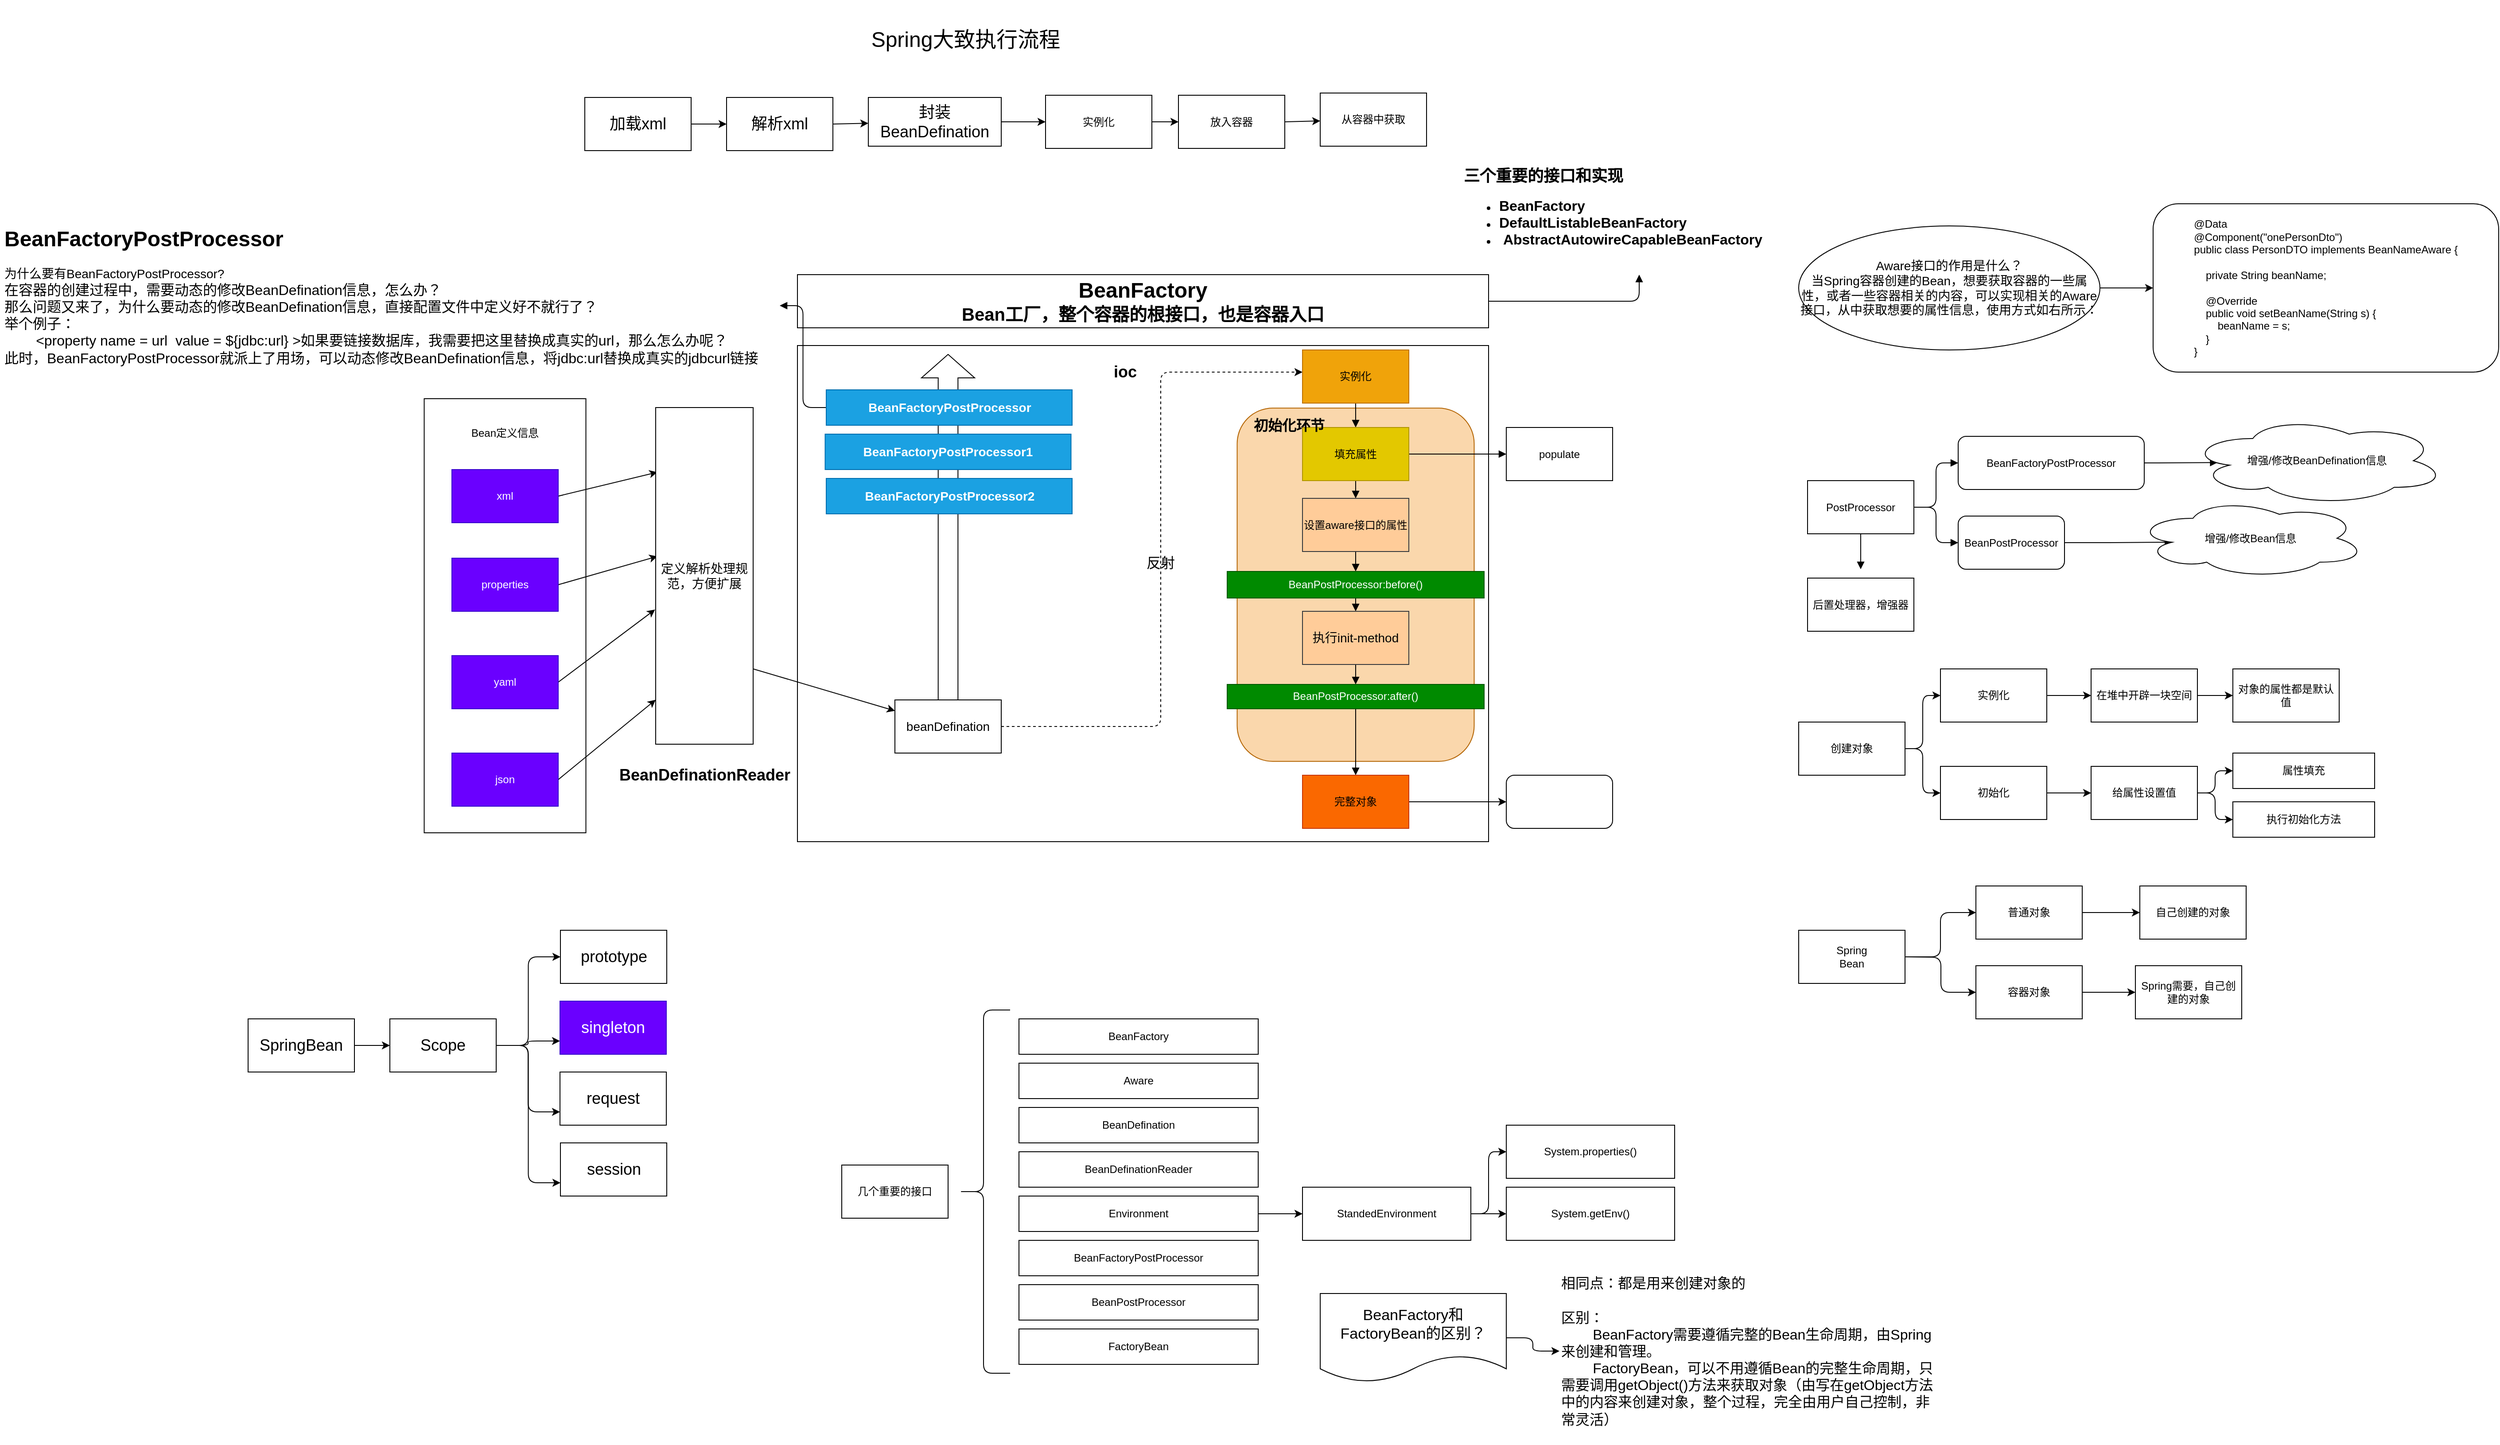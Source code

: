 <mxfile>
    <diagram id="cApB70MFTi6iOSX3uqk2" name="Page-1">
        <mxGraphModel dx="2014" dy="1150" grid="1" gridSize="10" guides="1" tooltips="1" connect="1" arrows="1" fold="1" page="1" pageScale="1" pageWidth="1000000" pageHeight="1000000" math="0" shadow="0">
            <root>
                <mxCell id="0"/>
                <mxCell id="1" parent="0"/>
                <mxCell id="14" value="" style="rounded=0;whiteSpace=wrap;html=1;" parent="1" vertex="1">
                    <mxGeometry x="1380" y="840" width="780" height="560" as="geometry"/>
                </mxCell>
                <mxCell id="127" value="" style="rounded=1;whiteSpace=wrap;html=1;fillColor=#fad7ac;strokeColor=#b46504;align=left;" parent="1" vertex="1">
                    <mxGeometry x="1876.25" y="910.63" width="267.5" height="398.75" as="geometry"/>
                </mxCell>
                <mxCell id="101" value="" style="rounded=0;whiteSpace=wrap;html=1;" parent="1" vertex="1">
                    <mxGeometry x="958.75" y="900" width="182.5" height="490" as="geometry"/>
                </mxCell>
                <mxCell id="8" style="edgeStyle=none;html=1;exitX=1;exitY=0.5;exitDx=0;exitDy=0;" parent="1" source="2" target="3" edge="1">
                    <mxGeometry relative="1" as="geometry"/>
                </mxCell>
                <mxCell id="2" value="&lt;font style=&quot;font-size: 18px&quot;&gt;加载xml&lt;/font&gt;" style="rounded=0;whiteSpace=wrap;html=1;" parent="1" vertex="1">
                    <mxGeometry x="1140" y="560" width="120" height="60" as="geometry"/>
                </mxCell>
                <mxCell id="9" style="edgeStyle=none;html=1;exitX=1;exitY=0.5;exitDx=0;exitDy=0;" parent="1" source="3" target="4" edge="1">
                    <mxGeometry relative="1" as="geometry"/>
                </mxCell>
                <mxCell id="3" value="&lt;font style=&quot;font-size: 18px&quot;&gt;解析xml&lt;/font&gt;" style="rounded=0;whiteSpace=wrap;html=1;" parent="1" vertex="1">
                    <mxGeometry x="1300" y="560" width="120" height="60" as="geometry"/>
                </mxCell>
                <mxCell id="10" style="edgeStyle=none;html=1;exitX=1;exitY=0.5;exitDx=0;exitDy=0;" parent="1" source="4" target="5" edge="1">
                    <mxGeometry relative="1" as="geometry"/>
                </mxCell>
                <mxCell id="4" value="&lt;font style=&quot;font-size: 18px&quot;&gt;封装BeanDefination&lt;/font&gt;" style="rounded=0;whiteSpace=wrap;html=1;" parent="1" vertex="1">
                    <mxGeometry x="1460" y="560" width="150" height="55" as="geometry"/>
                </mxCell>
                <mxCell id="11" style="edgeStyle=none;html=1;exitX=1;exitY=0.5;exitDx=0;exitDy=0;" parent="1" source="5" target="6" edge="1">
                    <mxGeometry relative="1" as="geometry"/>
                </mxCell>
                <mxCell id="5" value="实例化" style="rounded=0;whiteSpace=wrap;html=1;" parent="1" vertex="1">
                    <mxGeometry x="1660" y="557.5" width="120" height="60" as="geometry"/>
                </mxCell>
                <mxCell id="12" style="edgeStyle=none;html=1;exitX=1;exitY=0.5;exitDx=0;exitDy=0;" parent="1" source="6" target="7" edge="1">
                    <mxGeometry relative="1" as="geometry"/>
                </mxCell>
                <mxCell id="6" value="放入容器" style="rounded=0;whiteSpace=wrap;html=1;" parent="1" vertex="1">
                    <mxGeometry x="1810" y="557.5" width="120" height="60" as="geometry"/>
                </mxCell>
                <mxCell id="7" value="从容器中获取" style="rounded=0;whiteSpace=wrap;html=1;" parent="1" vertex="1">
                    <mxGeometry x="1970" y="555" width="120" height="60" as="geometry"/>
                </mxCell>
                <mxCell id="13" value="&lt;font style=&quot;font-size: 24px&quot;&gt;Spring大致执行流程&lt;/font&gt;" style="text;html=1;strokeColor=none;fillColor=none;align=center;verticalAlign=middle;whiteSpace=wrap;rounded=0;" parent="1" vertex="1">
                    <mxGeometry x="1390" y="450" width="360" height="90" as="geometry"/>
                </mxCell>
                <mxCell id="24" style="edgeStyle=none;html=1;exitX=1;exitY=0.5;exitDx=0;exitDy=0;entryX=0.017;entryY=0.192;entryDx=0;entryDy=0;entryPerimeter=0;" parent="1" source="15" target="19" edge="1">
                    <mxGeometry relative="1" as="geometry"/>
                </mxCell>
                <mxCell id="15" value="xml" style="rounded=0;whiteSpace=wrap;html=1;fillColor=#6a00ff;strokeColor=#3700CC;fontColor=#ffffff;" parent="1" vertex="1">
                    <mxGeometry x="990" y="980" width="120" height="60" as="geometry"/>
                </mxCell>
                <mxCell id="21" style="edgeStyle=none;html=1;exitX=1;exitY=0.5;exitDx=0;exitDy=0;entryX=0.017;entryY=0.442;entryDx=0;entryDy=0;entryPerimeter=0;" parent="1" source="16" target="19" edge="1">
                    <mxGeometry relative="1" as="geometry"/>
                </mxCell>
                <mxCell id="16" value="properties" style="rounded=0;whiteSpace=wrap;html=1;fillColor=#6a00ff;strokeColor=#3700CC;fontColor=#ffffff;" parent="1" vertex="1">
                    <mxGeometry x="990" y="1080" width="120" height="60" as="geometry"/>
                </mxCell>
                <mxCell id="22" style="edgeStyle=none;html=1;exitX=1;exitY=0.5;exitDx=0;exitDy=0;entryX=-0.006;entryY=0.6;entryDx=0;entryDy=0;entryPerimeter=0;" parent="1" source="17" target="19" edge="1">
                    <mxGeometry relative="1" as="geometry"/>
                </mxCell>
                <mxCell id="17" value="yaml" style="rounded=0;whiteSpace=wrap;html=1;fillColor=#6a00ff;strokeColor=#3700CC;fontColor=#ffffff;" parent="1" vertex="1">
                    <mxGeometry x="990" y="1190" width="120" height="60" as="geometry"/>
                </mxCell>
                <mxCell id="23" style="edgeStyle=none;html=1;exitX=1;exitY=0.5;exitDx=0;exitDy=0;entryX=0;entryY=0.868;entryDx=0;entryDy=0;entryPerimeter=0;" parent="1" source="18" target="19" edge="1">
                    <mxGeometry relative="1" as="geometry"/>
                </mxCell>
                <mxCell id="18" value="json" style="rounded=0;whiteSpace=wrap;html=1;fillColor=#6a00ff;strokeColor=#3700CC;fontColor=#ffffff;" parent="1" vertex="1">
                    <mxGeometry x="990" y="1300" width="120" height="60" as="geometry"/>
                </mxCell>
                <mxCell id="28" style="edgeStyle=none;html=1;exitX=1;exitY=0.75;exitDx=0;exitDy=0;" parent="1" target="27" edge="1">
                    <mxGeometry relative="1" as="geometry">
                        <mxPoint x="1330" y="1205" as="sourcePoint"/>
                    </mxGeometry>
                </mxCell>
                <mxCell id="19" value="&lt;font style=&quot;font-size: 14px&quot;&gt;定义解析处理规范，方便扩展&lt;/font&gt;" style="rounded=0;whiteSpace=wrap;html=1;" parent="1" vertex="1">
                    <mxGeometry x="1220" y="910" width="110" height="380" as="geometry"/>
                </mxCell>
                <mxCell id="35" style="edgeStyle=orthogonalEdgeStyle;html=1;exitX=1;exitY=0.5;exitDx=0;exitDy=0;dashed=1;" parent="1" source="27" target="31" edge="1">
                    <mxGeometry relative="1" as="geometry">
                        <mxPoint x="1950" y="890" as="targetPoint"/>
                        <Array as="points">
                            <mxPoint x="1790" y="1270"/>
                            <mxPoint x="1790" y="870"/>
                            <mxPoint x="1950" y="870"/>
                            <mxPoint x="1950" y="880"/>
                        </Array>
                    </mxGeometry>
                </mxCell>
                <mxCell id="27" value="&lt;font style=&quot;font-size: 14px&quot;&gt;beanDefination&lt;/font&gt;" style="rounded=0;whiteSpace=wrap;html=1;" parent="1" vertex="1">
                    <mxGeometry x="1490" y="1240" width="120" height="60" as="geometry"/>
                </mxCell>
                <mxCell id="29" value="&lt;font style=&quot;font-size: 18px&quot;&gt;&lt;b&gt;ioc&lt;/b&gt;&lt;/font&gt;" style="text;html=1;strokeColor=none;fillColor=none;align=center;verticalAlign=middle;whiteSpace=wrap;rounded=0;" parent="1" vertex="1">
                    <mxGeometry x="1640" y="820" width="220" height="100" as="geometry"/>
                </mxCell>
                <mxCell id="30" value="&lt;font style=&quot;font-size: 18px&quot;&gt;&lt;b&gt;BeanDefinationReader&lt;/b&gt;&lt;/font&gt;" style="text;html=1;strokeColor=none;fillColor=none;align=center;verticalAlign=middle;whiteSpace=wrap;rounded=0;" parent="1" vertex="1">
                    <mxGeometry x="1157.5" y="1290" width="235" height="70" as="geometry"/>
                </mxCell>
                <mxCell id="83" style="edgeStyle=orthogonalEdgeStyle;html=1;exitX=0.5;exitY=1;exitDx=0;exitDy=0;endArrow=block;endFill=1;" parent="1" source="31" target="82" edge="1">
                    <mxGeometry relative="1" as="geometry"/>
                </mxCell>
                <mxCell id="31" value="实例化" style="rounded=0;whiteSpace=wrap;html=1;fillColor=#f0a30a;strokeColor=#BD7000;fontColor=#000000;" parent="1" vertex="1">
                    <mxGeometry x="1950" y="845" width="120" height="60" as="geometry"/>
                </mxCell>
                <mxCell id="39" value="&lt;font style=&quot;font-size: 16px&quot;&gt;反射&lt;/font&gt;" style="text;html=1;strokeColor=none;fillColor=none;align=center;verticalAlign=middle;whiteSpace=wrap;rounded=0;fontSize=16;" parent="1" vertex="1">
                    <mxGeometry x="1730" y="1050" width="120" height="70" as="geometry"/>
                </mxCell>
                <mxCell id="42" style="edgeStyle=none;html=1;exitX=1;exitY=0.5;exitDx=0;exitDy=0;" parent="1" source="40" target="41" edge="1">
                    <mxGeometry relative="1" as="geometry"/>
                </mxCell>
                <mxCell id="40" value="&lt;font style=&quot;font-size: 18px&quot;&gt;SpringBean&lt;br&gt;&lt;/font&gt;" style="rounded=0;whiteSpace=wrap;html=1;" parent="1" vertex="1">
                    <mxGeometry x="760" y="1600" width="120" height="60" as="geometry"/>
                </mxCell>
                <mxCell id="47" style="edgeStyle=orthogonalEdgeStyle;html=1;exitX=1;exitY=0.5;exitDx=0;exitDy=0;entryX=0;entryY=0.5;entryDx=0;entryDy=0;" parent="1" source="41" target="43" edge="1">
                    <mxGeometry relative="1" as="geometry"/>
                </mxCell>
                <mxCell id="49" style="edgeStyle=orthogonalEdgeStyle;html=1;exitX=1;exitY=0.5;exitDx=0;exitDy=0;entryX=0;entryY=0.75;entryDx=0;entryDy=0;" parent="1" source="41" target="44" edge="1">
                    <mxGeometry relative="1" as="geometry"/>
                </mxCell>
                <mxCell id="50" style="edgeStyle=orthogonalEdgeStyle;html=1;exitX=1;exitY=0.5;exitDx=0;exitDy=0;entryX=0;entryY=0.75;entryDx=0;entryDy=0;" parent="1" source="41" target="45" edge="1">
                    <mxGeometry relative="1" as="geometry"/>
                </mxCell>
                <mxCell id="51" style="edgeStyle=orthogonalEdgeStyle;html=1;exitX=1;exitY=0.5;exitDx=0;exitDy=0;entryX=0;entryY=0.75;entryDx=0;entryDy=0;" parent="1" source="41" target="46" edge="1">
                    <mxGeometry relative="1" as="geometry"/>
                </mxCell>
                <mxCell id="41" value="&lt;span style=&quot;font-size: 18px&quot;&gt;Scope&lt;/span&gt;" style="rounded=0;whiteSpace=wrap;html=1;" parent="1" vertex="1">
                    <mxGeometry x="920" y="1600" width="120" height="60" as="geometry"/>
                </mxCell>
                <mxCell id="43" value="&lt;font style=&quot;font-size: 18px&quot;&gt;prototype&lt;/font&gt;" style="rounded=0;whiteSpace=wrap;html=1;" parent="1" vertex="1">
                    <mxGeometry x="1112.5" y="1500" width="120" height="60" as="geometry"/>
                </mxCell>
                <mxCell id="44" value="&lt;font style=&quot;font-size: 18px&quot;&gt;singleton&lt;/font&gt;" style="rounded=0;whiteSpace=wrap;html=1;fillColor=#6a00ff;strokeColor=#3700CC;fontColor=#ffffff;" parent="1" vertex="1">
                    <mxGeometry x="1112" y="1580" width="120" height="60" as="geometry"/>
                </mxCell>
                <mxCell id="45" value="&lt;font style=&quot;font-size: 18px&quot;&gt;request&lt;/font&gt;" style="rounded=0;whiteSpace=wrap;html=1;" parent="1" vertex="1">
                    <mxGeometry x="1112" y="1660" width="120" height="60" as="geometry"/>
                </mxCell>
                <mxCell id="46" value="&lt;font style=&quot;font-size: 18px&quot;&gt;session&lt;/font&gt;" style="rounded=0;whiteSpace=wrap;html=1;" parent="1" vertex="1">
                    <mxGeometry x="1112.5" y="1740" width="120" height="60" as="geometry"/>
                </mxCell>
                <mxCell id="55" style="edgeStyle=orthogonalEdgeStyle;html=1;exitX=1;exitY=0.5;exitDx=0;exitDy=0;endArrow=block;endFill=1;" parent="1" source="52" target="54" edge="1">
                    <mxGeometry relative="1" as="geometry"/>
                </mxCell>
                <mxCell id="52" value="&lt;b&gt;&lt;font&gt;&lt;span style=&quot;font-size: 24px&quot;&gt;BeanFactory&lt;/span&gt;&lt;br&gt;&lt;font style=&quot;font-size: 20px&quot;&gt;Bean工厂，整个容器的根接口，也是容器入口&lt;/font&gt;&lt;br&gt;&lt;/font&gt;&lt;/b&gt;" style="rounded=0;whiteSpace=wrap;html=1;fontSize=20;" parent="1" vertex="1">
                    <mxGeometry x="1380" y="760" width="780" height="60" as="geometry"/>
                </mxCell>
                <mxCell id="54" value="&lt;div&gt;&lt;b&gt;&lt;font style=&quot;font-size: 18px&quot;&gt;三个重要的接口和实现&lt;/font&gt;&lt;/b&gt;&lt;/div&gt;&lt;ul&gt;&lt;li&gt;&lt;b&gt;&lt;font size=&quot;3&quot;&gt;BeanFactory&lt;/font&gt;&lt;/b&gt;&lt;/li&gt;&lt;li&gt;&lt;b&gt;&lt;font size=&quot;3&quot;&gt;DefaultListableBeanFactory&lt;/font&gt;&lt;/b&gt;&lt;/li&gt;&lt;li&gt;&lt;b&gt;&lt;font size=&quot;3&quot;&gt;&amp;nbsp;AbstractAutowireCapableBeanFactory&lt;/font&gt;&lt;/b&gt;&lt;/li&gt;&lt;/ul&gt;" style="text;strokeColor=none;fillColor=none;html=1;whiteSpace=wrap;verticalAlign=middle;overflow=hidden;" parent="1" vertex="1">
                    <mxGeometry x="2130" y="620" width="400" height="140" as="geometry"/>
                </mxCell>
                <mxCell id="59" value="" style="shape=singleArrow;direction=north;whiteSpace=wrap;html=1;arrowWidth=0.372;arrowSize=0.068;" parent="1" vertex="1">
                    <mxGeometry x="1520" y="850" width="60" height="390" as="geometry"/>
                </mxCell>
                <mxCell id="62" style="edgeStyle=orthogonalEdgeStyle;html=1;exitX=0;exitY=0.5;exitDx=0;exitDy=0;endArrow=block;endFill=1;" parent="1" source="60" target="61" edge="1">
                    <mxGeometry relative="1" as="geometry"/>
                </mxCell>
                <mxCell id="60" value="&lt;b&gt;&lt;font style=&quot;font-size: 14px&quot;&gt;BeanFactoryPostProcessor&lt;/font&gt;&lt;/b&gt;" style="rounded=0;whiteSpace=wrap;html=1;fillColor=#1ba1e2;strokeColor=#006EAF;fontColor=#ffffff;" parent="1" vertex="1">
                    <mxGeometry x="1412.5" y="890" width="277.5" height="40" as="geometry"/>
                </mxCell>
                <mxCell id="61" value="&lt;h1&gt;BeanFactoryPostProcessor&lt;/h1&gt;&lt;div&gt;&lt;font style=&quot;font-size: 14px&quot;&gt;为什么要有BeanFactoryPostProcessor?&lt;/font&gt;&lt;/div&gt;&lt;div&gt;&lt;font size=&quot;3&quot;&gt;在容器的创建过程中，需要动态的修改BeanDefination信息，怎么办？&lt;/font&gt;&lt;/div&gt;&lt;div&gt;&lt;font size=&quot;3&quot;&gt;那么问题又来了，为什么要动态的修改BeanDefination信息，直接配置文件中定义好不就行了？&lt;/font&gt;&lt;/div&gt;&lt;div&gt;&lt;font size=&quot;3&quot;&gt;举个例子：&lt;/font&gt;&lt;/div&gt;&lt;div&gt;&lt;font size=&quot;3&quot;&gt;&lt;span style=&quot;white-space: pre&quot;&gt;&#9;&lt;/span&gt;&amp;lt;property name = url&amp;nbsp; value = ${jdbc:url} &amp;gt;如果要链接数据库，我需要把这里替换成真实的url，那么怎么办呢？&lt;br&gt;&lt;/font&gt;&lt;/div&gt;&lt;div&gt;&lt;font size=&quot;3&quot;&gt;此时，BeanFactoryPostProcessor就派上了用场，可以动态修改BeanDefination信息，将jdbc:url替换成真实的jdbcurl链接&lt;/font&gt;&lt;/div&gt;&lt;div&gt;&lt;br&gt;&lt;/div&gt;" style="text;html=1;strokeColor=none;fillColor=none;spacing=5;spacingTop=-20;whiteSpace=wrap;overflow=hidden;rounded=0;" parent="1" vertex="1">
                    <mxGeometry x="480" y="700" width="880" height="190" as="geometry"/>
                </mxCell>
                <mxCell id="67" style="edgeStyle=orthogonalEdgeStyle;html=1;exitX=1;exitY=0.5;exitDx=0;exitDy=0;entryX=0;entryY=0.5;entryDx=0;entryDy=0;endArrow=block;endFill=1;" parent="1" source="64" target="66" edge="1">
                    <mxGeometry relative="1" as="geometry"/>
                </mxCell>
                <mxCell id="68" style="edgeStyle=orthogonalEdgeStyle;html=1;exitX=1;exitY=0.5;exitDx=0;exitDy=0;endArrow=block;endFill=1;" parent="1" source="64" target="65" edge="1">
                    <mxGeometry relative="1" as="geometry"/>
                </mxCell>
                <mxCell id="69" style="edgeStyle=orthogonalEdgeStyle;html=1;exitX=0.5;exitY=1;exitDx=0;exitDy=0;endArrow=block;endFill=1;" parent="1" source="64" edge="1">
                    <mxGeometry relative="1" as="geometry">
                        <mxPoint x="2580" y="1092.5" as="targetPoint"/>
                    </mxGeometry>
                </mxCell>
                <mxCell id="64" value="PostProcessor" style="rounded=0;whiteSpace=wrap;html=1;" parent="1" vertex="1">
                    <mxGeometry x="2520" y="992.5" width="120" height="60" as="geometry"/>
                </mxCell>
                <mxCell id="77" style="edgeStyle=orthogonalEdgeStyle;html=1;exitX=1;exitY=0.5;exitDx=0;exitDy=0;entryX=0.16;entryY=0.55;entryDx=0;entryDy=0;entryPerimeter=0;endArrow=block;endFill=1;" parent="1" source="65" target="75" edge="1">
                    <mxGeometry relative="1" as="geometry"/>
                </mxCell>
                <mxCell id="65" value="BeanPostProcessor" style="rounded=1;whiteSpace=wrap;html=1;" parent="1" vertex="1">
                    <mxGeometry x="2690" y="1032.5" width="120" height="60" as="geometry"/>
                </mxCell>
                <mxCell id="76" style="edgeStyle=orthogonalEdgeStyle;html=1;exitX=1;exitY=0.5;exitDx=0;exitDy=0;entryX=0.113;entryY=0.52;entryDx=0;entryDy=0;entryPerimeter=0;endArrow=block;endFill=1;" parent="1" source="66" target="74" edge="1">
                    <mxGeometry relative="1" as="geometry"/>
                </mxCell>
                <mxCell id="66" value="BeanFactoryPostProcessor" style="rounded=1;whiteSpace=wrap;html=1;" parent="1" vertex="1">
                    <mxGeometry x="2690" y="942.5" width="210" height="60" as="geometry"/>
                </mxCell>
                <mxCell id="70" value="后置处理器，增强器" style="rounded=0;whiteSpace=wrap;html=1;" parent="1" vertex="1">
                    <mxGeometry x="2520" y="1102.5" width="120" height="60" as="geometry"/>
                </mxCell>
                <mxCell id="74" value="增强/修改BeanDefination信息" style="ellipse;shape=cloud;whiteSpace=wrap;html=1;" parent="1" vertex="1">
                    <mxGeometry x="2950" y="920" width="290" height="100" as="geometry"/>
                </mxCell>
                <mxCell id="75" value="增强/修改Bean信息" style="ellipse;shape=cloud;whiteSpace=wrap;html=1;" parent="1" vertex="1">
                    <mxGeometry x="2890" y="1012.5" width="260" height="90" as="geometry"/>
                </mxCell>
                <mxCell id="80" value="&lt;b&gt;&lt;font style=&quot;font-size: 14px&quot;&gt;BeanFactoryPostProcessor1&lt;/font&gt;&lt;/b&gt;" style="rounded=0;whiteSpace=wrap;html=1;fillColor=#1ba1e2;strokeColor=#006EAF;fontColor=#ffffff;" parent="1" vertex="1">
                    <mxGeometry x="1411.25" y="940" width="277.5" height="40" as="geometry"/>
                </mxCell>
                <mxCell id="81" value="&lt;b&gt;&lt;font style=&quot;font-size: 14px&quot;&gt;BeanFactoryPostProcessor2&lt;/font&gt;&lt;/b&gt;" style="rounded=0;whiteSpace=wrap;html=1;fillColor=#1ba1e2;strokeColor=#006EAF;fontColor=#ffffff;" parent="1" vertex="1">
                    <mxGeometry x="1412.5" y="990" width="277.5" height="40" as="geometry"/>
                </mxCell>
                <mxCell id="87" value="" style="edgeStyle=orthogonalEdgeStyle;html=1;endArrow=block;endFill=1;" parent="1" source="82" target="85" edge="1">
                    <mxGeometry relative="1" as="geometry"/>
                </mxCell>
                <mxCell id="90" style="edgeStyle=orthogonalEdgeStyle;html=1;exitX=0.5;exitY=1;exitDx=0;exitDy=0;endArrow=block;endFill=1;" parent="1" source="82" target="89" edge="1">
                    <mxGeometry relative="1" as="geometry"/>
                </mxCell>
                <mxCell id="82" value="填充属性" style="rounded=0;whiteSpace=wrap;html=1;fillColor=#e3c800;strokeColor=#B09500;fontColor=#000000;" parent="1" vertex="1">
                    <mxGeometry x="1950" y="932.5" width="120" height="60" as="geometry"/>
                </mxCell>
                <mxCell id="85" value="populate" style="rounded=0;whiteSpace=wrap;html=1;" parent="1" vertex="1">
                    <mxGeometry x="2180" y="932.5" width="120" height="60" as="geometry"/>
                </mxCell>
                <mxCell id="92" style="edgeStyle=orthogonalEdgeStyle;html=1;exitX=0.5;exitY=1;exitDx=0;exitDy=0;fontColor=#000000;endArrow=block;endFill=1;" parent="1" source="89" target="91" edge="1">
                    <mxGeometry relative="1" as="geometry"/>
                </mxCell>
                <mxCell id="89" value="设置aware接口的属性" style="rounded=0;whiteSpace=wrap;html=1;fillColor=#ffcc99;strokeColor=#36393d;fontColor=#000000;" parent="1" vertex="1">
                    <mxGeometry x="1950" y="1012.5" width="120" height="60" as="geometry"/>
                </mxCell>
                <mxCell id="95" style="edgeStyle=orthogonalEdgeStyle;html=1;exitX=0.5;exitY=1;exitDx=0;exitDy=0;entryX=0.5;entryY=0;entryDx=0;entryDy=0;fontColor=#000000;endArrow=block;endFill=1;" parent="1" source="91" target="94" edge="1">
                    <mxGeometry relative="1" as="geometry"/>
                </mxCell>
                <mxCell id="91" value="BeanPostProcessor:before()" style="rounded=0;whiteSpace=wrap;html=1;fillColor=#008a00;strokeColor=#005700;fontColor=#ffffff;" parent="1" vertex="1">
                    <mxGeometry x="1865" y="1095" width="290" height="30" as="geometry"/>
                </mxCell>
                <mxCell id="98" style="edgeStyle=orthogonalEdgeStyle;html=1;exitX=0.5;exitY=1;exitDx=0;exitDy=0;entryX=0.5;entryY=0;entryDx=0;entryDy=0;fontColor=#000000;endArrow=block;endFill=1;" parent="1" source="93" target="97" edge="1">
                    <mxGeometry relative="1" as="geometry"/>
                </mxCell>
                <mxCell id="93" value="BeanPostProcessor:after()" style="rounded=0;whiteSpace=wrap;html=1;fillColor=#008a00;strokeColor=#005700;fontColor=#ffffff;" parent="1" vertex="1">
                    <mxGeometry x="1865" y="1222.5" width="290" height="27.5" as="geometry"/>
                </mxCell>
                <mxCell id="96" style="edgeStyle=orthogonalEdgeStyle;html=1;exitX=0.5;exitY=1;exitDx=0;exitDy=0;entryX=0.5;entryY=0;entryDx=0;entryDy=0;fontColor=#000000;endArrow=block;endFill=1;" parent="1" source="94" target="93" edge="1">
                    <mxGeometry relative="1" as="geometry"/>
                </mxCell>
                <mxCell id="94" value="&lt;font style=&quot;font-size: 14px&quot;&gt;执行init-method&lt;/font&gt;" style="rounded=0;whiteSpace=wrap;html=1;fillColor=#ffcc99;strokeColor=#36393d;fontColor=#000000;" parent="1" vertex="1">
                    <mxGeometry x="1950" y="1140" width="120" height="60" as="geometry"/>
                </mxCell>
                <mxCell id="130" style="edgeStyle=orthogonalEdgeStyle;html=1;exitX=1;exitY=0.5;exitDx=0;exitDy=0;entryX=0;entryY=0.5;entryDx=0;entryDy=0;" parent="1" source="97" target="100" edge="1">
                    <mxGeometry relative="1" as="geometry"/>
                </mxCell>
                <mxCell id="97" value="完整对象" style="rounded=0;whiteSpace=wrap;html=1;fillColor=#fa6800;strokeColor=#C73500;fontColor=#000000;" parent="1" vertex="1">
                    <mxGeometry x="1950" y="1325" width="120" height="60" as="geometry"/>
                </mxCell>
                <mxCell id="100" value="&lt;span style=&quot;&quot;&gt;&lt;font color=&quot;#ffffff&quot;&gt;context.getBean()&lt;/font&gt;&lt;/span&gt;" style="rounded=1;whiteSpace=wrap;html=1;fontColor=#000000;" parent="1" vertex="1">
                    <mxGeometry x="2180" y="1325" width="120" height="60" as="geometry"/>
                </mxCell>
                <mxCell id="105" style="edgeStyle=orthogonalEdgeStyle;html=1;exitX=1;exitY=0.5;exitDx=0;exitDy=0;entryX=0;entryY=0.5;entryDx=0;entryDy=0;" parent="1" source="102" target="103" edge="1">
                    <mxGeometry relative="1" as="geometry"/>
                </mxCell>
                <mxCell id="106" style="edgeStyle=orthogonalEdgeStyle;html=1;exitX=1;exitY=0.5;exitDx=0;exitDy=0;" parent="1" source="102" target="104" edge="1">
                    <mxGeometry relative="1" as="geometry"/>
                </mxCell>
                <mxCell id="102" value="创建对象" style="rounded=0;whiteSpace=wrap;html=1;" parent="1" vertex="1">
                    <mxGeometry x="2510" y="1265" width="120" height="60" as="geometry"/>
                </mxCell>
                <mxCell id="108" style="edgeStyle=orthogonalEdgeStyle;html=1;exitX=1;exitY=0.5;exitDx=0;exitDy=0;" parent="1" source="103" target="107" edge="1">
                    <mxGeometry relative="1" as="geometry"/>
                </mxCell>
                <mxCell id="103" value="实例化" style="rounded=0;whiteSpace=wrap;html=1;" parent="1" vertex="1">
                    <mxGeometry x="2670" y="1205" width="120" height="60" as="geometry"/>
                </mxCell>
                <mxCell id="112" style="edgeStyle=orthogonalEdgeStyle;html=1;exitX=1;exitY=0.5;exitDx=0;exitDy=0;entryX=0;entryY=0.5;entryDx=0;entryDy=0;" parent="1" source="104" target="111" edge="1">
                    <mxGeometry relative="1" as="geometry"/>
                </mxCell>
                <mxCell id="104" value="初始化" style="rounded=0;whiteSpace=wrap;html=1;" parent="1" vertex="1">
                    <mxGeometry x="2670" y="1315" width="120" height="60" as="geometry"/>
                </mxCell>
                <mxCell id="110" style="edgeStyle=orthogonalEdgeStyle;html=1;exitX=1;exitY=0.5;exitDx=0;exitDy=0;" parent="1" source="107" target="109" edge="1">
                    <mxGeometry relative="1" as="geometry"/>
                </mxCell>
                <mxCell id="107" value="在堆中开辟一块空间" style="rounded=0;whiteSpace=wrap;html=1;" parent="1" vertex="1">
                    <mxGeometry x="2840" y="1205" width="120" height="60" as="geometry"/>
                </mxCell>
                <mxCell id="109" value="对象的属性都是默认值" style="rounded=0;whiteSpace=wrap;html=1;" parent="1" vertex="1">
                    <mxGeometry x="3000" y="1205" width="120" height="60" as="geometry"/>
                </mxCell>
                <mxCell id="115" style="edgeStyle=orthogonalEdgeStyle;html=1;exitX=1;exitY=0.5;exitDx=0;exitDy=0;entryX=0;entryY=0.5;entryDx=0;entryDy=0;" parent="1" source="111" target="113" edge="1">
                    <mxGeometry relative="1" as="geometry"/>
                </mxCell>
                <mxCell id="116" style="edgeStyle=orthogonalEdgeStyle;html=1;exitX=1;exitY=0.5;exitDx=0;exitDy=0;" parent="1" source="111" target="114" edge="1">
                    <mxGeometry relative="1" as="geometry"/>
                </mxCell>
                <mxCell id="111" value="给属性设置值" style="rounded=0;whiteSpace=wrap;html=1;" parent="1" vertex="1">
                    <mxGeometry x="2840" y="1315" width="120" height="60" as="geometry"/>
                </mxCell>
                <mxCell id="113" value="属性填充" style="rounded=0;whiteSpace=wrap;html=1;" parent="1" vertex="1">
                    <mxGeometry x="3000" y="1300" width="160" height="40" as="geometry"/>
                </mxCell>
                <mxCell id="114" value="执行初始化方法" style="rounded=0;whiteSpace=wrap;html=1;" parent="1" vertex="1">
                    <mxGeometry x="3000" y="1355" width="160" height="40" as="geometry"/>
                </mxCell>
                <mxCell id="117" value="Bean定义信息" style="text;html=1;strokeColor=none;fillColor=none;align=center;verticalAlign=middle;whiteSpace=wrap;rounded=0;" parent="1" vertex="1">
                    <mxGeometry x="1000" y="920" width="100" height="37" as="geometry"/>
                </mxCell>
                <mxCell id="124" style="edgeStyle=orthogonalEdgeStyle;html=1;exitX=1;exitY=0.5;exitDx=0;exitDy=0;" parent="1" source="121" target="123" edge="1">
                    <mxGeometry relative="1" as="geometry"/>
                </mxCell>
                <mxCell id="121" value="&lt;font style=&quot;font-size: 14px&quot;&gt;&lt;span&gt;Aware接口的作用是什么？&lt;/span&gt;&lt;br&gt;&lt;span&gt;当Spring容器创建的Bean，想要获取容器的一些属性，或者一些容器相关的内容，可以实现相关的Aware接口，从中获取想要的属性信息，使用方式如右所示：&lt;/span&gt;&lt;/font&gt;" style="ellipse;whiteSpace=wrap;html=1;" parent="1" vertex="1">
                    <mxGeometry x="2510" y="705" width="340" height="140" as="geometry"/>
                </mxCell>
                <mxCell id="123" value="&lt;div style=&quot;text-align: left&quot;&gt;@Data&lt;/div&gt;&lt;div style=&quot;text-align: left&quot;&gt;@Component(&quot;onePersonDto&quot;)&lt;/div&gt;&lt;div style=&quot;text-align: left&quot;&gt;public class PersonDTO implements BeanNameAware {&lt;/div&gt;&lt;div style=&quot;text-align: left&quot;&gt;&lt;br&gt;&lt;/div&gt;&lt;div style=&quot;text-align: left&quot;&gt;&amp;nbsp; &amp;nbsp; private String beanName;&lt;/div&gt;&lt;div style=&quot;text-align: left&quot;&gt;&lt;br&gt;&lt;/div&gt;&lt;div style=&quot;text-align: left&quot;&gt;&amp;nbsp; &amp;nbsp; @Override&lt;/div&gt;&lt;div style=&quot;text-align: left&quot;&gt;&amp;nbsp; &amp;nbsp; public void setBeanName(String s) {&lt;/div&gt;&lt;div style=&quot;text-align: left&quot;&gt;&amp;nbsp; &amp;nbsp; &amp;nbsp; &amp;nbsp; beanName = s;&lt;/div&gt;&lt;div style=&quot;text-align: left&quot;&gt;&amp;nbsp; &amp;nbsp; }&lt;/div&gt;&lt;div style=&quot;text-align: left&quot;&gt;}&lt;/div&gt;" style="rounded=1;whiteSpace=wrap;html=1;" parent="1" vertex="1">
                    <mxGeometry x="2910" y="680" width="390" height="190" as="geometry"/>
                </mxCell>
                <mxCell id="128" value="&lt;font color=&quot;#000000&quot; size=&quot;1&quot;&gt;&lt;b style=&quot;font-size: 16px&quot;&gt;初始化环节&lt;/b&gt;&lt;/font&gt;" style="text;html=1;strokeColor=none;fillColor=none;align=center;verticalAlign=middle;whiteSpace=wrap;rounded=0;" parent="1" vertex="1">
                    <mxGeometry x="1850" y="900" width="170" height="60" as="geometry"/>
                </mxCell>
                <mxCell id="133" style="edgeStyle=orthogonalEdgeStyle;html=1;exitX=1;exitY=0.5;exitDx=0;exitDy=0;entryX=0;entryY=0.5;entryDx=0;entryDy=0;" parent="1" source="131" target="132" edge="1">
                    <mxGeometry relative="1" as="geometry"/>
                </mxCell>
                <mxCell id="131" value="Spring&lt;br&gt;Bean" style="rounded=0;whiteSpace=wrap;html=1;" parent="1" vertex="1">
                    <mxGeometry x="2510" y="1500" width="120" height="60" as="geometry"/>
                </mxCell>
                <mxCell id="138" style="edgeStyle=orthogonalEdgeStyle;html=1;exitX=1;exitY=0.5;exitDx=0;exitDy=0;entryX=0;entryY=0.5;entryDx=0;entryDy=0;" parent="1" source="132" target="136" edge="1">
                    <mxGeometry relative="1" as="geometry"/>
                </mxCell>
                <mxCell id="132" value="普通对象" style="rounded=0;whiteSpace=wrap;html=1;" parent="1" vertex="1">
                    <mxGeometry x="2710" y="1450" width="120" height="60" as="geometry"/>
                </mxCell>
                <mxCell id="134" style="edgeStyle=orthogonalEdgeStyle;html=1;entryX=0;entryY=0.5;entryDx=0;entryDy=0;" parent="1" target="135" edge="1">
                    <mxGeometry relative="1" as="geometry">
                        <mxPoint x="2630" y="1530" as="sourcePoint"/>
                    </mxGeometry>
                </mxCell>
                <mxCell id="139" style="edgeStyle=orthogonalEdgeStyle;html=1;exitX=1;exitY=0.5;exitDx=0;exitDy=0;" parent="1" source="135" target="137" edge="1">
                    <mxGeometry relative="1" as="geometry"/>
                </mxCell>
                <mxCell id="135" value="容器对象" style="rounded=0;whiteSpace=wrap;html=1;" parent="1" vertex="1">
                    <mxGeometry x="2710" y="1540" width="120" height="60" as="geometry"/>
                </mxCell>
                <mxCell id="136" value="自己创建的对象" style="rounded=0;whiteSpace=wrap;html=1;" parent="1" vertex="1">
                    <mxGeometry x="2895" y="1450" width="120" height="60" as="geometry"/>
                </mxCell>
                <mxCell id="137" value="Spring需要，自己创建的对象" style="rounded=0;whiteSpace=wrap;html=1;" parent="1" vertex="1">
                    <mxGeometry x="2890" y="1540" width="120" height="60" as="geometry"/>
                </mxCell>
                <mxCell id="141" value="几个重要的接口" style="rounded=0;whiteSpace=wrap;html=1;" parent="1" vertex="1">
                    <mxGeometry x="1430" y="1765" width="120" height="60" as="geometry"/>
                </mxCell>
                <mxCell id="142" value="BeanFactory" style="rounded=0;whiteSpace=wrap;html=1;" parent="1" vertex="1">
                    <mxGeometry x="1630" y="1600" width="270" height="40" as="geometry"/>
                </mxCell>
                <mxCell id="150" value="Aware" style="rounded=0;whiteSpace=wrap;html=1;" parent="1" vertex="1">
                    <mxGeometry x="1630" y="1650" width="270" height="40" as="geometry"/>
                </mxCell>
                <mxCell id="151" value="BeanDefination" style="rounded=0;whiteSpace=wrap;html=1;" parent="1" vertex="1">
                    <mxGeometry x="1630" y="1700" width="270" height="40" as="geometry"/>
                </mxCell>
                <mxCell id="152" value="BeanDefinationReader" style="rounded=0;whiteSpace=wrap;html=1;" parent="1" vertex="1">
                    <mxGeometry x="1630" y="1750" width="270" height="40" as="geometry"/>
                </mxCell>
                <mxCell id="155" value="" style="edgeStyle=orthogonalEdgeStyle;html=1;" parent="1" source="153" target="154" edge="1">
                    <mxGeometry relative="1" as="geometry"/>
                </mxCell>
                <mxCell id="153" value="Environment" style="rounded=0;whiteSpace=wrap;html=1;" parent="1" vertex="1">
                    <mxGeometry x="1630" y="1800" width="270" height="40" as="geometry"/>
                </mxCell>
                <mxCell id="171" style="edgeStyle=orthogonalEdgeStyle;html=1;exitX=1;exitY=0.5;exitDx=0;exitDy=0;entryX=0;entryY=0.5;entryDx=0;entryDy=0;" parent="1" source="154" target="157" edge="1">
                    <mxGeometry relative="1" as="geometry"/>
                </mxCell>
                <mxCell id="172" style="edgeStyle=orthogonalEdgeStyle;html=1;exitX=1;exitY=0.5;exitDx=0;exitDy=0;entryX=0;entryY=0.5;entryDx=0;entryDy=0;" parent="1" source="154" target="170" edge="1">
                    <mxGeometry relative="1" as="geometry"/>
                </mxCell>
                <mxCell id="154" value="StandedEnvironment" style="whiteSpace=wrap;html=1;rounded=0;" parent="1" vertex="1">
                    <mxGeometry x="1950" y="1790" width="190" height="60" as="geometry"/>
                </mxCell>
                <mxCell id="156" value="FactoryBean" style="rounded=0;whiteSpace=wrap;html=1;" parent="1" vertex="1">
                    <mxGeometry x="1630" y="1950" width="270" height="40" as="geometry"/>
                </mxCell>
                <mxCell id="157" value="System.properties()" style="whiteSpace=wrap;html=1;rounded=0;" parent="1" vertex="1">
                    <mxGeometry x="2180" y="1720" width="190" height="60" as="geometry"/>
                </mxCell>
                <mxCell id="158" value="BeanFactoryPostProcessor" style="whiteSpace=wrap;html=1;rounded=0;" parent="1" vertex="1">
                    <mxGeometry x="1630" y="1850" width="270" height="40" as="geometry"/>
                </mxCell>
                <mxCell id="159" value="BeanPostProcessor" style="whiteSpace=wrap;html=1;rounded=0;" parent="1" vertex="1">
                    <mxGeometry x="1630" y="1900" width="270" height="40" as="geometry"/>
                </mxCell>
                <mxCell id="166" style="edgeStyle=orthogonalEdgeStyle;html=1;exitX=1;exitY=0.5;exitDx=0;exitDy=0;" parent="1" source="162" target="165" edge="1">
                    <mxGeometry relative="1" as="geometry"/>
                </mxCell>
                <mxCell id="162" value="&lt;font style=&quot;font-size: 17px&quot;&gt;BeanFactory和FactoryBean的区别？&lt;/font&gt;" style="shape=document;whiteSpace=wrap;html=1;boundedLbl=1;" parent="1" vertex="1">
                    <mxGeometry x="1970" y="1910" width="210" height="100" as="geometry"/>
                </mxCell>
                <mxCell id="165" value="&lt;div&gt;&lt;span style=&quot;font-size: 16px&quot;&gt;相同点：都是用来创建对象的&lt;/span&gt;&lt;/div&gt;&lt;div&gt;&lt;span style=&quot;font-size: 16px&quot;&gt;&lt;br&gt;&lt;/span&gt;&lt;/div&gt;&lt;font style=&quot;font-size: 16px&quot;&gt;&lt;div&gt;&lt;span&gt;区别：&lt;/span&gt;&lt;/div&gt;&lt;div&gt;&lt;span&gt;&lt;span style=&quot;white-space: pre&quot;&gt;&#9;&lt;/span&gt;BeanFactory需要遵循完整的Bean生命周期，由Spring来创建和管理。&lt;/span&gt;&lt;/div&gt;&lt;div&gt;&lt;span&gt;&lt;span style=&quot;white-space: pre&quot;&gt;&#9;&lt;/span&gt;FactoryBean，可以不用遵循Bean的完整生命周期，只需要调用getObject()方法来获取对象（由写在getObject方法中的内容来创建对象，整个过程，完全由用户自己控制，非常灵活）&lt;/span&gt;&lt;/div&gt;&lt;/font&gt;" style="text;html=1;strokeColor=none;fillColor=none;align=left;verticalAlign=middle;whiteSpace=wrap;rounded=0;" parent="1" vertex="1">
                    <mxGeometry x="2240" y="1870" width="430" height="210" as="geometry"/>
                </mxCell>
                <mxCell id="169" value="" style="shape=curlyBracket;whiteSpace=wrap;html=1;rounded=1;size=0.5;" parent="1" vertex="1">
                    <mxGeometry x="1560" y="1590" width="60" height="410" as="geometry"/>
                </mxCell>
                <mxCell id="170" value="System.getEnv()" style="whiteSpace=wrap;html=1;rounded=0;" parent="1" vertex="1">
                    <mxGeometry x="2180" y="1790" width="190" height="60" as="geometry"/>
                </mxCell>
            </root>
        </mxGraphModel>
    </diagram>
</mxfile>